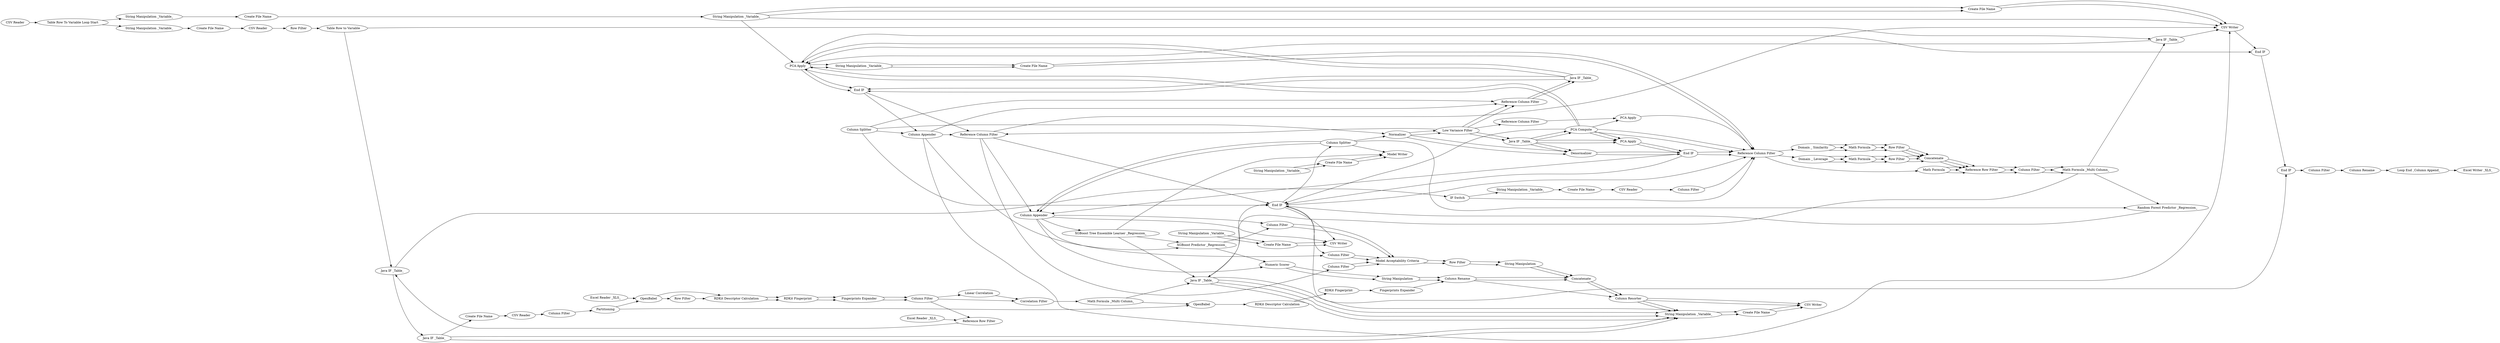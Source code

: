 digraph {
	543 [label="Random Forest Predictor _Regression_"]
	544 [label="XGBoost Predictor _Regression_"]
	545 [label="Model Reader"]
	403 [label="RDKit Fingerprint"]
	404 [label=OpenBabel]
	405 [label="RDKit Descriptor Calculation"]
	406 [label="Fingerprints Expander"]
	511 [label="Reference Column Filter"]
	512 [label="Math Formula _Multi Column_"]
	5 [label=OpenBabel]
	7 [label="RDKit Fingerprint"]
	44 [label="Fingerprints Expander"]
	45 [label="RDKit Descriptor Calculation"]
	46 [label="Linear Correlation"]
	47 [label="Correlation Filter"]
	112 [label="Column Filter"]
	260 [label="Math Formula _Multi Column_"]
	5 [label=OpenBabel]
	7 [label="RDKit Fingerprint"]
	44 [label="Fingerprints Expander"]
	45 [label="RDKit Descriptor Calculation"]
	112 [label="Column Filter"]
	113 [label="Row Filter"]
	600 [label="Excel Reader _XLS_"]
	601 [label="Reference Row Filter"]
	603 [label="CSV Reader"]
	604 [label="CSV Reader"]
	605 [label="Table Row To Variable Loop Start"]
	606 [label="String Manipulation _Variable_"]
	607 [label="Create File Name"]
	608 [label="String Manipulation _Variable_"]
	610 [label="Create File Name"]
	611 [label="String Manipulation _Variable_"]
	612 [label="CSV Reader"]
	613 [label="Create File Name"]
	614 [label="Row Filter"]
	617 [label="Table Row to Variable"]
	619 [label="Java IF _Table_"]
	620 [label="End IF"]
	621 [label="Column Filter"]
	630 [label="Java IF _Table_"]
	631 [label="Math Formula _Multi Column_"]
	632 [label="Column Filter"]
	633 [label="Create File Name"]
	634 [label="End IF"]
	635 [label="Column Filter"]
	636 [label="Column Rename"]
	637 [label="Loop End _Column Append_"]
	643 [label="Excel Writer _XLS_"]
	646 [label="Excel Reader _XLS_"]
	149 [label=Normalizer]
	150 [label="Low Variance Filter"]
	157 [label=Denormalizer]
	500 [label="Numeric Scorer"]
	502 [label="Model Acceptability Criteria"]
	503 [label="Column Filter"]
	504 [label="Column Filter"]
	505 [label="Column Filter"]
	506 [label="String Manipulation"]
	508 [label="String Manipulation"]
	509 [label="Row Filter"]
	510 [label=Concatenate]
	511 [label="Column Rename"]
	512 [label="Column Resorter"]
	513 [label="CSV Writer"]
	514 [label="Create File Name"]
	515 [label="String Manipulation _Variable_"]
	516 [label="Model Writer"]
	517 [label="String Manipulation _Variable_"]
	518 [label="Create File Name"]
	533 [label="CSV Writer"]
	534 [label="String Manipulation _Variable_"]
	535 [label="Create File Name"]
	536 [label="End IF"]
	537 [label="Java IF _Table_"]
	538 [label="PCA Compute"]
	539 [label="PCA Apply"]
	540 [label="Reference Column Filter"]
	541 [label="Java IF _Table_"]
	542 [label="End IF"]
	543 [label="PCA Apply"]
	544 [label="CSV Writer"]
	545 [label="String Manipulation _Variable_"]
	546 [label="Create File Name"]
	548 [label="String Manipulation _Variable_"]
	549 [label="Create File Name"]
	550 [label="Model Writer"]
	551 [label="Random Forest Learner _Regression_"]
	552 [label="Random Forest Predictor _Regression_"]
	553 [label="Column Splitter"]
	554 [label="Column Splitter"]
	631 [label="Math Formula _Multi Column_"]
	632 [label="Column Filter"]
	602 [label="Domain _ Similarity"]
	622 [label="Row Filter"]
	623 [label="Domain _ Leverage"]
	624 [label="Math Formula"]
	625 [label="Math Formula"]
	626 [label="Math Formula"]
	627 [label="Row Filter"]
	628 [label=Concatenate]
	629 [label="Reference Row Filter"]
	673 [label="Column Appender"]
	674 [label="Column Appender"]
	675 [label="Reference Column Filter"]
	676 [label="PCA Apply"]
	677 [label="Random Forest Predictor _Regression_"]
	149 [label=Normalizer]
	150 [label="Low Variance Filter"]
	157 [label=Denormalizer]
	499 [label="XGBoost Predictor _Regression_"]
	500 [label="Numeric Scorer"]
	502 [label="Model Acceptability Criteria"]
	503 [label="Column Filter"]
	504 [label="Column Filter"]
	505 [label="Column Filter"]
	506 [label="String Manipulation"]
	508 [label="String Manipulation"]
	509 [label="Row Filter"]
	510 [label=Concatenate]
	511 [label="Column Rename"]
	512 [label="Column Resorter"]
	513 [label="CSV Writer"]
	514 [label="Create File Name"]
	515 [label="String Manipulation _Variable_"]
	516 [label="Model Writer"]
	517 [label="String Manipulation _Variable_"]
	518 [label="Create File Name"]
	533 [label="CSV Writer"]
	534 [label="String Manipulation _Variable_"]
	535 [label="Create File Name"]
	536 [label="End IF"]
	537 [label="Java IF _Table_"]
	538 [label="PCA Compute"]
	539 [label="PCA Apply"]
	540 [label="Reference Column Filter"]
	541 [label="Java IF _Table_"]
	542 [label="End IF"]
	543 [label="PCA Apply"]
	544 [label="CSV Writer"]
	545 [label="String Manipulation _Variable_"]
	546 [label="Create File Name"]
	547 [label="XGBoost Tree Ensemble Learner _Regression_"]
	548 [label="String Manipulation _Variable_"]
	549 [label="Create File Name"]
	550 [label="Model Writer"]
	551 [label="Column Splitter"]
	552 [label="Column Appender"]
	553 [label="Column Splitter"]
	554 [label="Column Appender"]
	631 [label="Math Formula _Multi Column_"]
	632 [label="Column Filter"]
	602 [label="Domain _ Similarity"]
	622 [label="Row Filter"]
	623 [label="Domain _ Leverage"]
	624 [label="Math Formula"]
	625 [label="Math Formula"]
	626 [label="Math Formula"]
	627 [label="Row Filter"]
	628 [label=Concatenate]
	629 [label="Reference Row Filter"]
	672 [label="XGBoost Predictor _Regression_"]
	673 [label="PCA Apply"]
	674 [label="Reference Column Filter"]
	666 [label="Java IF _Table_"]
	667 [label="CSV Reader"]
	668 [label="Column Filter"]
	669 [label=Partitioning]
	670 [label="IF Switch"]
	550 [label="Reference Column Filter"]
	602 [label="Domain _ Similarity"]
	622 [label="Row Filter"]
	623 [label="Domain _ Leverage"]
	624 [label="Math Formula"]
	625 [label="Math Formula"]
	626 [label="Math Formula"]
	627 [label="Row Filter"]
	628 [label=Concatenate]
	629 [label="Reference Row Filter"]
	672 [label="Java IF _Table_"]
	673 [label="End IF"]
	403 -> 406
	404 -> 405
	405 -> 403
	406 -> 511
	511 -> 512
	5 -> 45
	7 -> 44
	44 -> 112
	45 -> 7
	46 -> 47
	47 -> 260
	112 -> 46
	112 -> 47
	5 -> 113
	7 -> 44
	44 -> 112
	45 -> 7
	113 -> 45
	602 -> 626
	622 -> 628
	623 -> 625
	624 -> 629
	625 -> 627
	626 -> 622
	627 -> 628
	628 -> 629
	149 -> 150
	149 -> 157
	150 -> 540
	150 -> 537
	150 -> 675
	157 -> 536
	500 -> 508
	502 -> 509
	503 -> 502
	504 -> 502
	505 -> 502
	506 -> 510
	508 -> 511
	509 -> 506
	510 -> 512
	511 -> 510
	512 -> 513
	514 -> 513
	515 -> 514
	517 -> 518
	518 -> 516
	534 -> 535
	535 -> 533
	536 -> 550
	536 -> 673
	537 -> 539
	537 -> 538
	537 -> 157
	538 -> 539
	538 -> 543
	538 -> 550
	538 -> 676
	539 -> 536
	540 -> 541
	541 -> 543
	541 -> 542
	542 -> 674
	543 -> 542
	543 -> 548
	545 -> 546
	546 -> 544
	548 -> 549
	549 -> 550
	551 -> 677
	551 -> 552
	551 -> 516
	552 -> 500
	552 -> 503
	553 -> 673
	553 -> 149
	554 -> 674
	554 -> 540
	631 -> 677
	632 -> 631
	629 -> 632
	673 -> 551
	673 -> 533
	673 -> 505
	674 -> 544
	674 -> 552
	674 -> 504
	675 -> 676
	676 -> 550
	602 -> 626
	622 -> 628
	623 -> 625
	624 -> 629
	625 -> 627
	626 -> 622
	627 -> 628
	628 -> 629
	149 -> 150
	149 -> 157
	150 -> 540
	150 -> 537
	150 -> 674
	157 -> 536
	499 -> 503
	499 -> 500
	500 -> 508
	502 -> 509
	503 -> 502
	504 -> 502
	505 -> 502
	506 -> 510
	508 -> 511
	509 -> 506
	510 -> 512
	511 -> 510
	512 -> 513
	514 -> 513
	515 -> 514
	517 -> 518
	518 -> 516
	534 -> 535
	535 -> 533
	536 -> 550
	536 -> 552
	537 -> 539
	537 -> 538
	537 -> 157
	538 -> 539
	538 -> 543
	538 -> 673
	538 -> 550
	539 -> 536
	540 -> 541
	541 -> 543
	541 -> 542
	542 -> 554
	543 -> 542
	543 -> 548
	545 -> 546
	546 -> 544
	547 -> 672
	547 -> 516
	547 -> 499
	548 -> 549
	549 -> 550
	551 -> 552
	551 -> 149
	552 -> 547
	552 -> 533
	552 -> 505
	553 -> 554
	553 -> 540
	554 -> 544
	554 -> 499
	631 -> 672
	632 -> 631
	629 -> 632
	673 -> 550
	674 -> 673
	550 -> 623
	550 -> 624
	550 -> 602
	602 -> 626
	622 -> 628
	623 -> 625
	624 -> 629
	625 -> 627
	626 -> 622
	627 -> 628
	628 -> 629
	543 -> 634
	544 -> 634
	545 -> 544
	545 -> 543
	512 -> 515
	512 -> 515
	260 -> 404
	260 -> 672
	112 -> 601
	600 -> 601
	601 -> 619
	603 -> 621
	604 -> 605
	605 -> 608
	605 -> 611
	606 -> 607
	607 -> 603
	608 -> 633
	610 -> 667
	611 -> 613
	612 -> 614
	613 -> 612
	614 -> 617
	617 -> 619
	617 -> 630
	619 -> 666
	619 -> 670
	620 -> 635
	621 -> 550
	630 -> 544
	630 -> 543
	631 -> 630
	632 -> 631
	633 -> 545
	634 -> 620
	635 -> 636
	636 -> 637
	637 -> 643
	646 -> 5
	677 -> 673
	672 -> 673
	666 -> 515
	666 -> 515
	666 -> 610
	667 -> 668
	668 -> 669
	669 -> 404
	669 -> 5
	670 -> 550
	670 -> 606
	629 -> 632
	672 -> 515
	672 -> 515
	672 -> 515
	672 -> 515
	673 -> 620
	rankdir=LR
}
